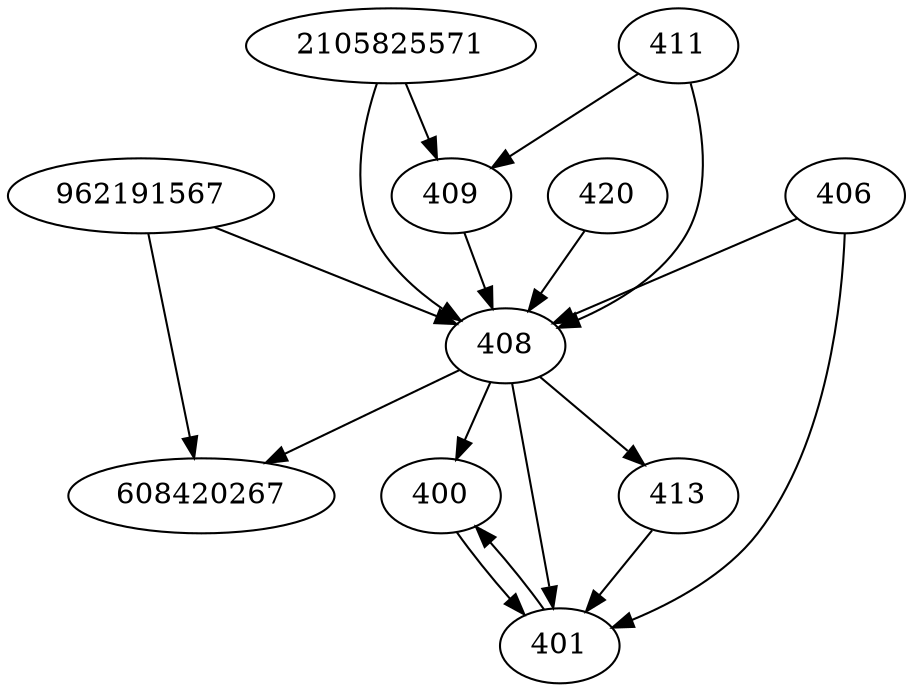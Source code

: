 strict digraph  {
2105825571;
420;
608420267;
962191567;
400;
401;
406;
408;
409;
411;
413;
2105825571 -> 408;
2105825571 -> 409;
420 -> 408;
962191567 -> 608420267;
962191567 -> 408;
400 -> 401;
401 -> 400;
406 -> 408;
406 -> 401;
408 -> 400;
408 -> 413;
408 -> 401;
408 -> 608420267;
409 -> 408;
411 -> 408;
411 -> 409;
413 -> 401;
}
